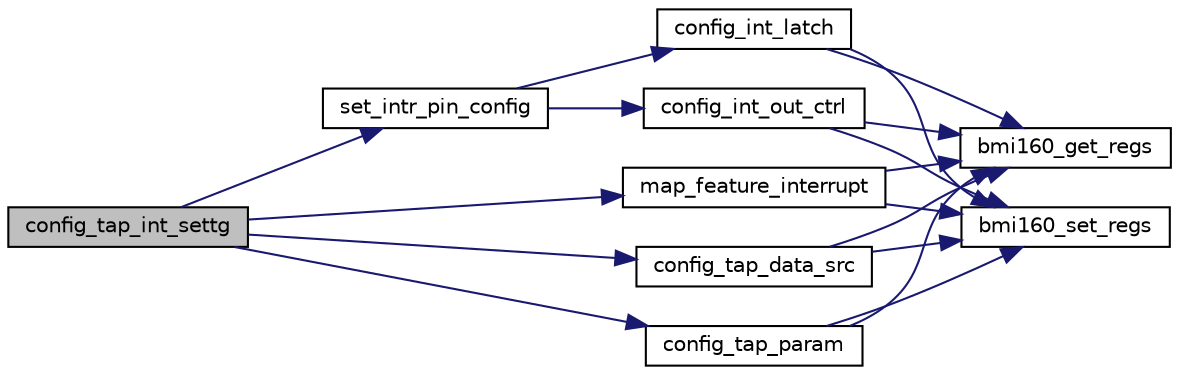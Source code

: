 digraph "config_tap_int_settg"
{
  edge [fontname="Helvetica",fontsize="10",labelfontname="Helvetica",labelfontsize="10"];
  node [fontname="Helvetica",fontsize="10",shape=record];
  rankdir="LR";
  Node1 [label="config_tap_int_settg",height=0.2,width=0.4,color="black", fillcolor="grey75", style="filled", fontcolor="black"];
  Node1 -> Node2 [color="midnightblue",fontsize="10",style="solid",fontname="Helvetica"];
  Node2 [label="set_intr_pin_config",height=0.2,width=0.4,color="black", fillcolor="white", style="filled",URL="$bmi160_8c.html#ac8c8fb9cab8826a3dd5da5f1caff0be6",tooltip="This API configures the pins to fire the interrupt signal when it occurs. "];
  Node2 -> Node3 [color="midnightblue",fontsize="10",style="solid",fontname="Helvetica"];
  Node3 [label="config_int_out_ctrl",height=0.2,width=0.4,color="black", fillcolor="white", style="filled",URL="$bmi160_8c.html#adfdf621d43c30d1725e3b0d90121897b",tooltip="This API configure the behavioural setting of interrupt pin. "];
  Node3 -> Node4 [color="midnightblue",fontsize="10",style="solid",fontname="Helvetica"];
  Node4 [label="bmi160_get_regs",height=0.2,width=0.4,color="black", fillcolor="white", style="filled",URL="$bmi160_8c.html#a9bebc4a575526f49e625a87de9478e04",tooltip="This API reads the data from the given register address of sensor. "];
  Node3 -> Node5 [color="midnightblue",fontsize="10",style="solid",fontname="Helvetica"];
  Node5 [label="bmi160_set_regs",height=0.2,width=0.4,color="black", fillcolor="white", style="filled",URL="$bmi160_8c.html#a5bea435582a9fdb2c331f64b61e0d6c5",tooltip="This API writes the given data to the register address of sensor. "];
  Node2 -> Node6 [color="midnightblue",fontsize="10",style="solid",fontname="Helvetica"];
  Node6 [label="config_int_latch",height=0.2,width=0.4,color="black", fillcolor="white", style="filled",URL="$bmi160_8c.html#aa35edab511d1366601fa47a0b9632a6b",tooltip="This API configure the mode(input enable, latch or non-latch) of interrupt pin. "];
  Node6 -> Node4 [color="midnightblue",fontsize="10",style="solid",fontname="Helvetica"];
  Node6 -> Node5 [color="midnightblue",fontsize="10",style="solid",fontname="Helvetica"];
  Node1 -> Node7 [color="midnightblue",fontsize="10",style="solid",fontname="Helvetica"];
  Node7 [label="map_feature_interrupt",height=0.2,width=0.4,color="black", fillcolor="white", style="filled",URL="$bmi160_8c.html#a84e4d42010bbcb038937a2a56110fb8a",tooltip="This API is used to map/unmap the Any/Sig motion, Step det/Low-g, Double tap, Single tap..."];
  Node7 -> Node4 [color="midnightblue",fontsize="10",style="solid",fontname="Helvetica"];
  Node7 -> Node5 [color="midnightblue",fontsize="10",style="solid",fontname="Helvetica"];
  Node1 -> Node8 [color="midnightblue",fontsize="10",style="solid",fontname="Helvetica"];
  Node8 [label="config_tap_data_src",height=0.2,width=0.4,color="black", fillcolor="white", style="filled",URL="$bmi160_8c.html#ae03653fc4569ae1431b24050ed141ac9",tooltip="This API configure the source of data(filter & pre-filter) for tap interrupt. "];
  Node8 -> Node4 [color="midnightblue",fontsize="10",style="solid",fontname="Helvetica"];
  Node8 -> Node5 [color="midnightblue",fontsize="10",style="solid",fontname="Helvetica"];
  Node1 -> Node9 [color="midnightblue",fontsize="10",style="solid",fontname="Helvetica"];
  Node9 [label="config_tap_param",height=0.2,width=0.4,color="black", fillcolor="white", style="filled",URL="$bmi160_8c.html#ae8fa58fc386e7242248eaff94a0bb9ad",tooltip="This API configure the parameters of tap interrupt. Threshold, quite, shock, and duration. "];
  Node9 -> Node4 [color="midnightblue",fontsize="10",style="solid",fontname="Helvetica"];
  Node9 -> Node5 [color="midnightblue",fontsize="10",style="solid",fontname="Helvetica"];
}
